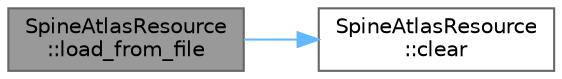 digraph "SpineAtlasResource::load_from_file"
{
 // LATEX_PDF_SIZE
  bgcolor="transparent";
  edge [fontname=Helvetica,fontsize=10,labelfontname=Helvetica,labelfontsize=10];
  node [fontname=Helvetica,fontsize=10,shape=box,height=0.2,width=0.4];
  rankdir="LR";
  Node1 [id="Node000001",label="SpineAtlasResource\l::load_from_file",height=0.2,width=0.4,color="gray40", fillcolor="grey60", style="filled", fontcolor="black",tooltip=" "];
  Node1 -> Node2 [id="edge2_Node000001_Node000002",color="steelblue1",style="solid",tooltip=" "];
  Node2 [id="Node000002",label="SpineAtlasResource\l::clear",height=0.2,width=0.4,color="grey40", fillcolor="white", style="filled",URL="$class_spine_atlas_resource.html#aa8d879437cdd3e95c8f14014c58385aa",tooltip=" "];
}
